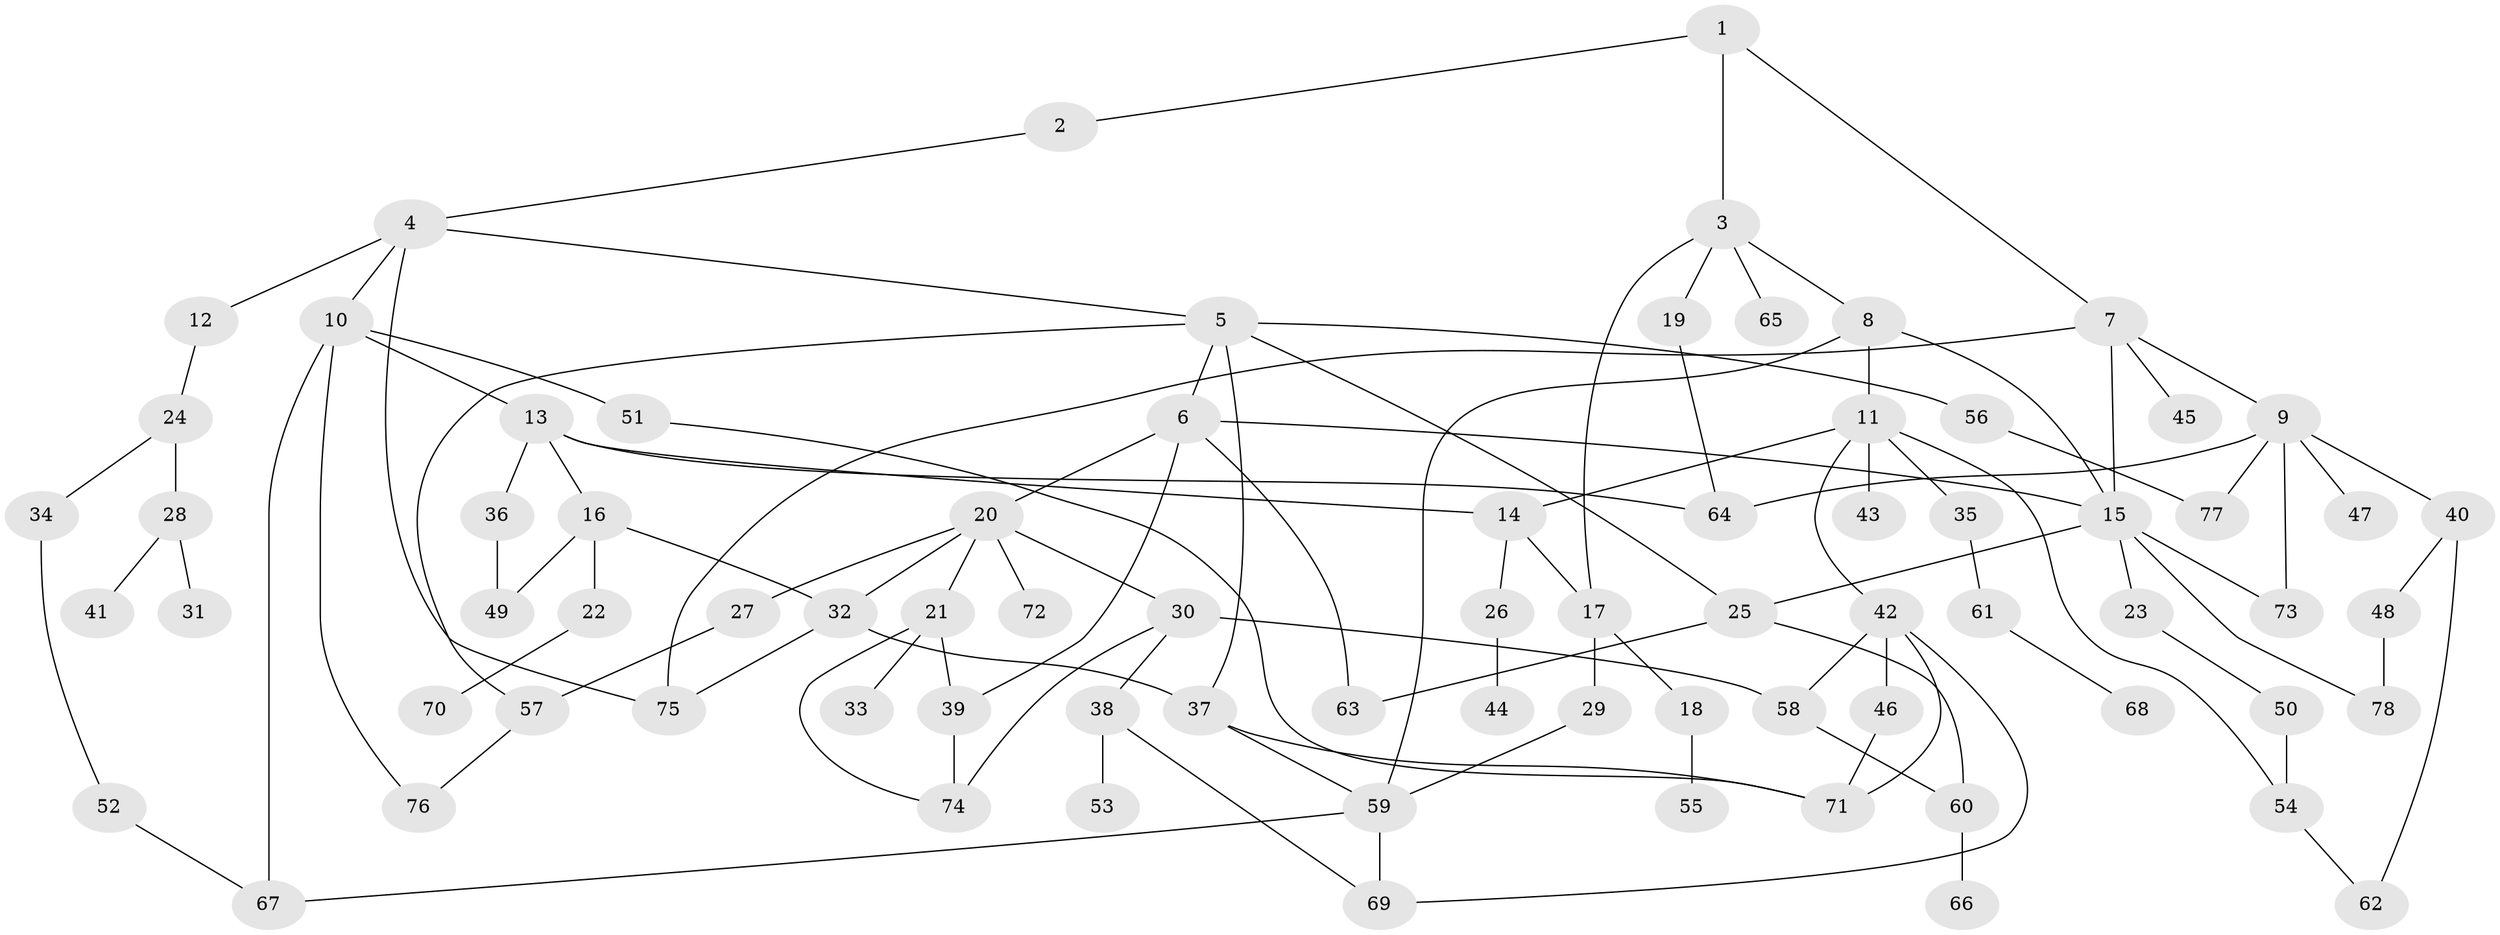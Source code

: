 // Generated by graph-tools (version 1.1) at 2025/34/03/09/25 02:34:13]
// undirected, 78 vertices, 111 edges
graph export_dot {
graph [start="1"]
  node [color=gray90,style=filled];
  1;
  2;
  3;
  4;
  5;
  6;
  7;
  8;
  9;
  10;
  11;
  12;
  13;
  14;
  15;
  16;
  17;
  18;
  19;
  20;
  21;
  22;
  23;
  24;
  25;
  26;
  27;
  28;
  29;
  30;
  31;
  32;
  33;
  34;
  35;
  36;
  37;
  38;
  39;
  40;
  41;
  42;
  43;
  44;
  45;
  46;
  47;
  48;
  49;
  50;
  51;
  52;
  53;
  54;
  55;
  56;
  57;
  58;
  59;
  60;
  61;
  62;
  63;
  64;
  65;
  66;
  67;
  68;
  69;
  70;
  71;
  72;
  73;
  74;
  75;
  76;
  77;
  78;
  1 -- 2;
  1 -- 3;
  1 -- 7;
  2 -- 4;
  3 -- 8;
  3 -- 19;
  3 -- 65;
  3 -- 17;
  4 -- 5;
  4 -- 10;
  4 -- 12;
  4 -- 75;
  5 -- 6;
  5 -- 56;
  5 -- 57;
  5 -- 25;
  5 -- 37;
  6 -- 15;
  6 -- 20;
  6 -- 63;
  6 -- 39;
  7 -- 9;
  7 -- 45;
  7 -- 15;
  7 -- 75;
  8 -- 11;
  8 -- 59;
  8 -- 15;
  9 -- 40;
  9 -- 47;
  9 -- 64;
  9 -- 73;
  9 -- 77;
  10 -- 13;
  10 -- 51;
  10 -- 67;
  10 -- 76;
  11 -- 35;
  11 -- 42;
  11 -- 43;
  11 -- 14;
  11 -- 54;
  12 -- 24;
  13 -- 14;
  13 -- 16;
  13 -- 36;
  13 -- 64;
  14 -- 17;
  14 -- 26;
  15 -- 23;
  15 -- 25;
  15 -- 73;
  15 -- 78;
  16 -- 22;
  16 -- 49;
  16 -- 32;
  17 -- 18;
  17 -- 29;
  18 -- 55;
  19 -- 64;
  20 -- 21;
  20 -- 27;
  20 -- 30;
  20 -- 32;
  20 -- 72;
  21 -- 33;
  21 -- 39;
  21 -- 74;
  22 -- 70;
  23 -- 50;
  24 -- 28;
  24 -- 34;
  25 -- 60;
  25 -- 63;
  26 -- 44;
  27 -- 57;
  28 -- 31;
  28 -- 41;
  29 -- 59;
  30 -- 38;
  30 -- 58;
  30 -- 74;
  32 -- 37;
  32 -- 75;
  34 -- 52;
  35 -- 61;
  36 -- 49;
  37 -- 71;
  37 -- 59;
  38 -- 53;
  38 -- 69;
  39 -- 74;
  40 -- 48;
  40 -- 62;
  42 -- 46;
  42 -- 71;
  42 -- 58;
  42 -- 69;
  46 -- 71;
  48 -- 78;
  50 -- 54;
  51 -- 71;
  52 -- 67;
  54 -- 62;
  56 -- 77;
  57 -- 76;
  58 -- 60;
  59 -- 69;
  59 -- 67;
  60 -- 66;
  61 -- 68;
}
